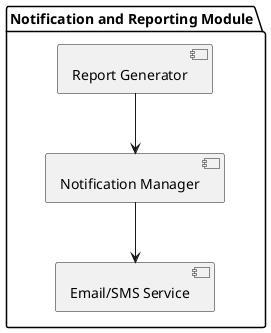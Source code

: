 @startuml
package "Notification and Reporting Module" {
  [Notification Manager]
  [Report Generator]
  [Email/SMS Service]
}

[Notification Manager] --> [Email/SMS Service]
[Report Generator] --> [Notification Manager]
@enduml
